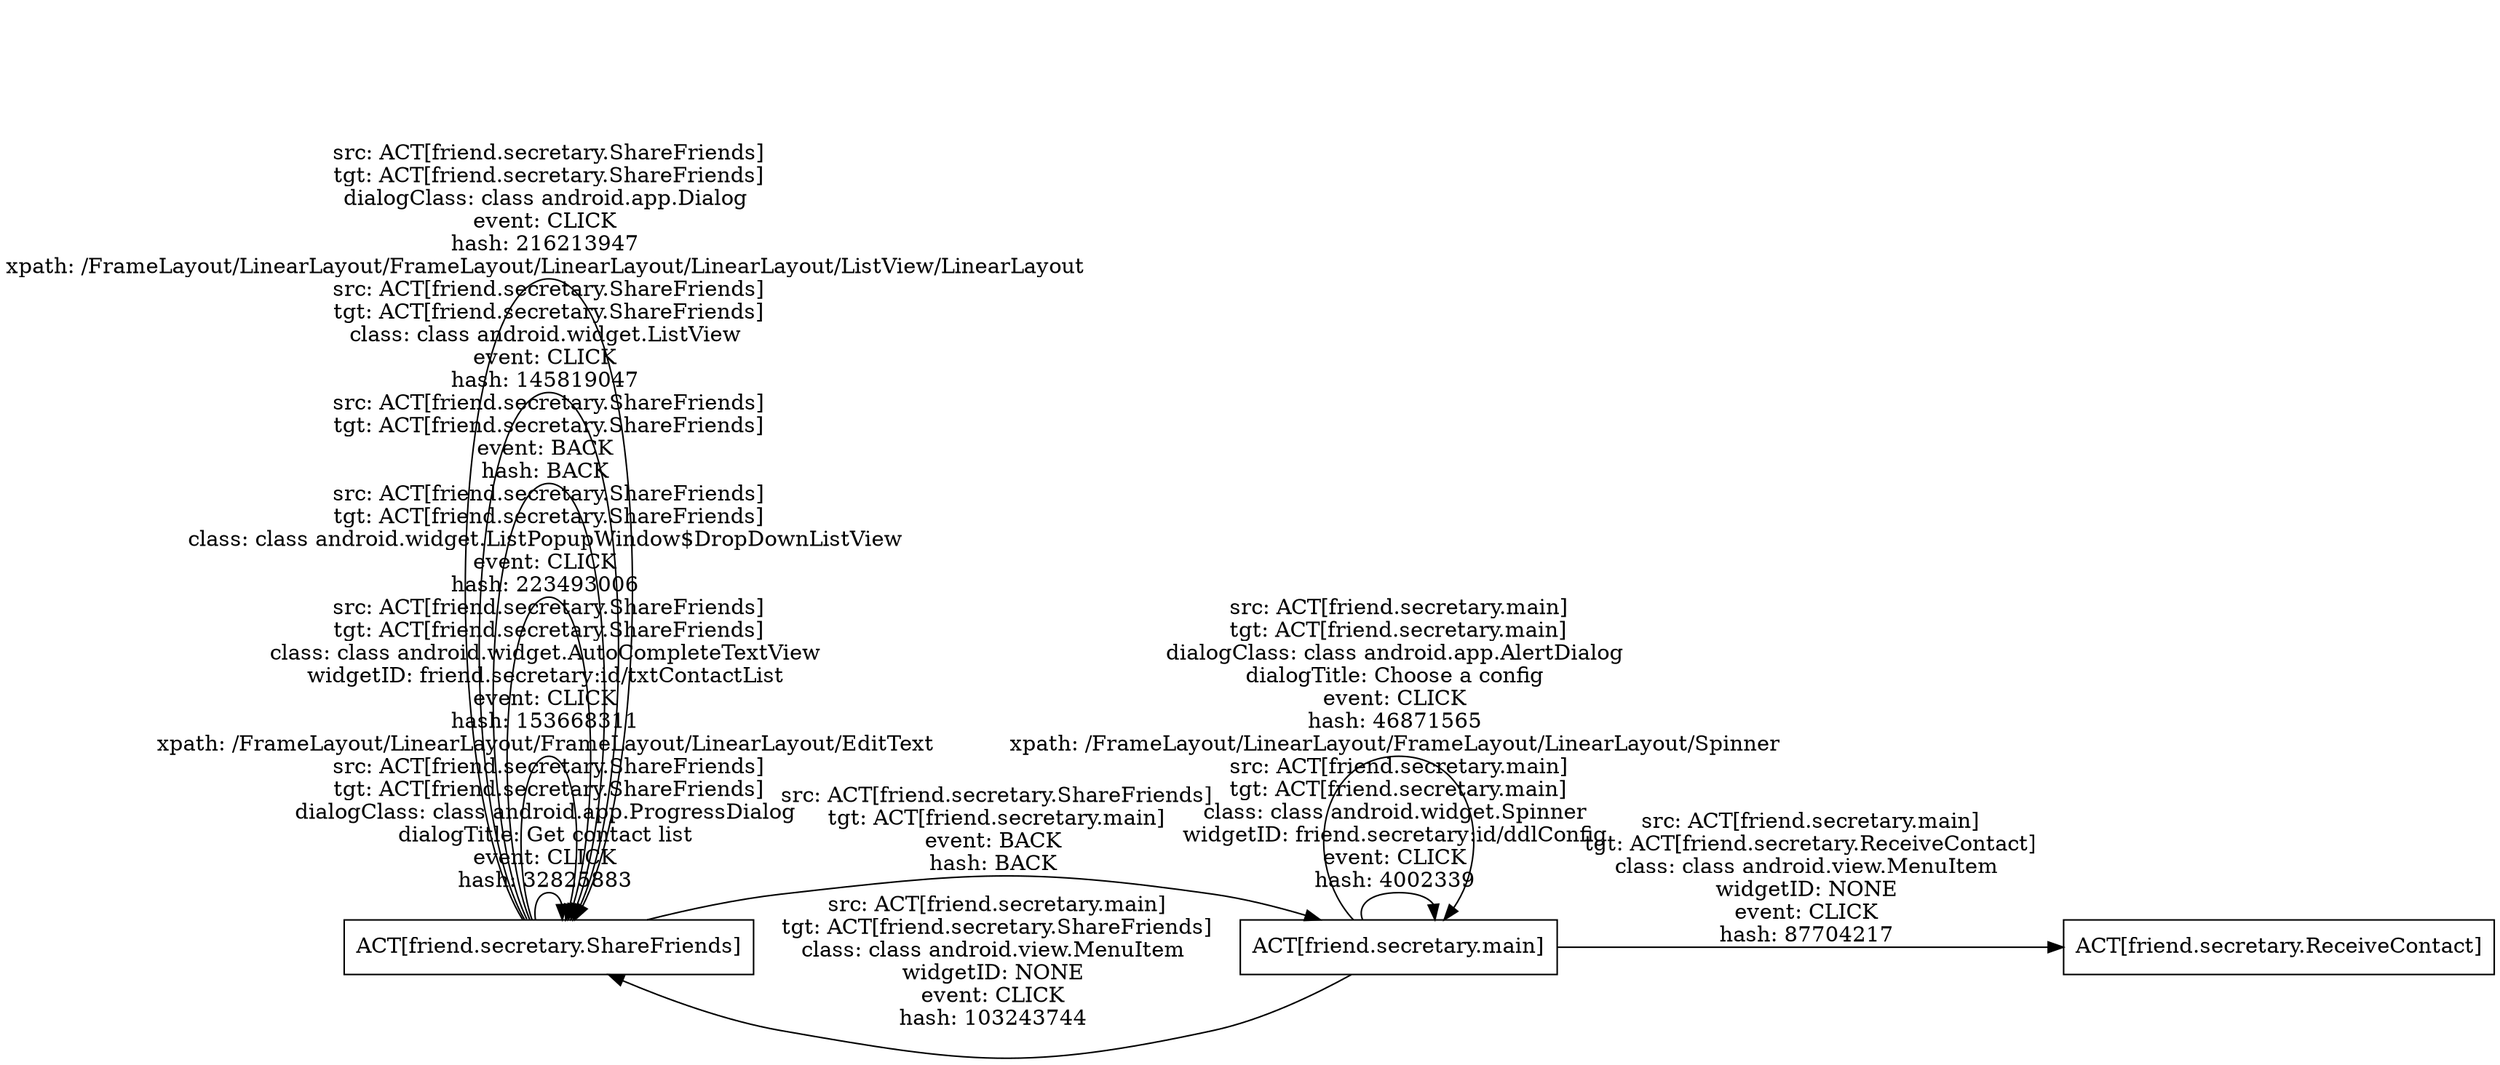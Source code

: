 digraph G {
 rankdir=LR;
 node[shape=box];
n2 [label="ACT[friend.secretary.ShareFriends]"];
n1 [label="ACT[friend.secretary.ReceiveContact]"];
n0 [label="ACT[friend.secretary.main]"];
n0 -> n0 [label="src: ACT[friend.secretary.main]\ntgt: ACT[friend.secretary.main]\nclass: class android.widget.Spinner \nwidgetID: friend.secretary:id/ddlConfig \nevent: CLICK \nhash: 4002339 "];
n0 -> n0 [label="src: ACT[friend.secretary.main]\ntgt: ACT[friend.secretary.main]\ndialogClass: class android.app.AlertDialog \ndialogTitle: Choose a config \nevent: CLICK \nhash: 46871565 \nxpath: /FrameLayout/LinearLayout/FrameLayout/LinearLayout/Spinner "];
n0 -> n1 [label="src: ACT[friend.secretary.main]\ntgt: ACT[friend.secretary.ReceiveContact]\nclass: class android.view.MenuItem \nwidgetID: NONE \nevent: CLICK \nhash: 87704217 "];
n0 -> n2 [label="src: ACT[friend.secretary.main]\ntgt: ACT[friend.secretary.ShareFriends]\nclass: class android.view.MenuItem \nwidgetID: NONE \nevent: CLICK \nhash: 103243744 "];
n2 -> n2 [label="src: ACT[friend.secretary.ShareFriends]\ntgt: ACT[friend.secretary.ShareFriends]\ndialogClass: class android.app.ProgressDialog \ndialogTitle: Get contact list \nevent: CLICK \nhash: 32825883 "];
n2 -> n2 [label="src: ACT[friend.secretary.ShareFriends]\ntgt: ACT[friend.secretary.ShareFriends]\nclass: class android.widget.AutoCompleteTextView \nwidgetID: friend.secretary:id/txtContactList \nevent: CLICK \nhash: 153668311 \nxpath: /FrameLayout/LinearLayout/FrameLayout/LinearLayout/EditText "];
n2 -> n2 [label="src: ACT[friend.secretary.ShareFriends]\ntgt: ACT[friend.secretary.ShareFriends]\nclass: class android.widget.ListPopupWindow$DropDownListView \nevent: CLICK \nhash: 223493006 "];
n2 -> n2 [label="src: ACT[friend.secretary.ShareFriends]\ntgt: ACT[friend.secretary.ShareFriends]\nevent: BACK \nhash: BACK "];
n2 -> n2 [label="src: ACT[friend.secretary.ShareFriends]\ntgt: ACT[friend.secretary.ShareFriends]\nclass: class android.widget.ListView \nevent: CLICK \nhash: 145819047 "];
n2 -> n2 [label="src: ACT[friend.secretary.ShareFriends]\ntgt: ACT[friend.secretary.ShareFriends]\ndialogClass: class android.app.Dialog \nevent: CLICK \nhash: 216213947 \nxpath: /FrameLayout/LinearLayout/FrameLayout/LinearLayout/LinearLayout/ListView/LinearLayout "];
n2 -> n0 [label="src: ACT[friend.secretary.ShareFriends]\ntgt: ACT[friend.secretary.main]\nevent: BACK \nhash: BACK "];
}